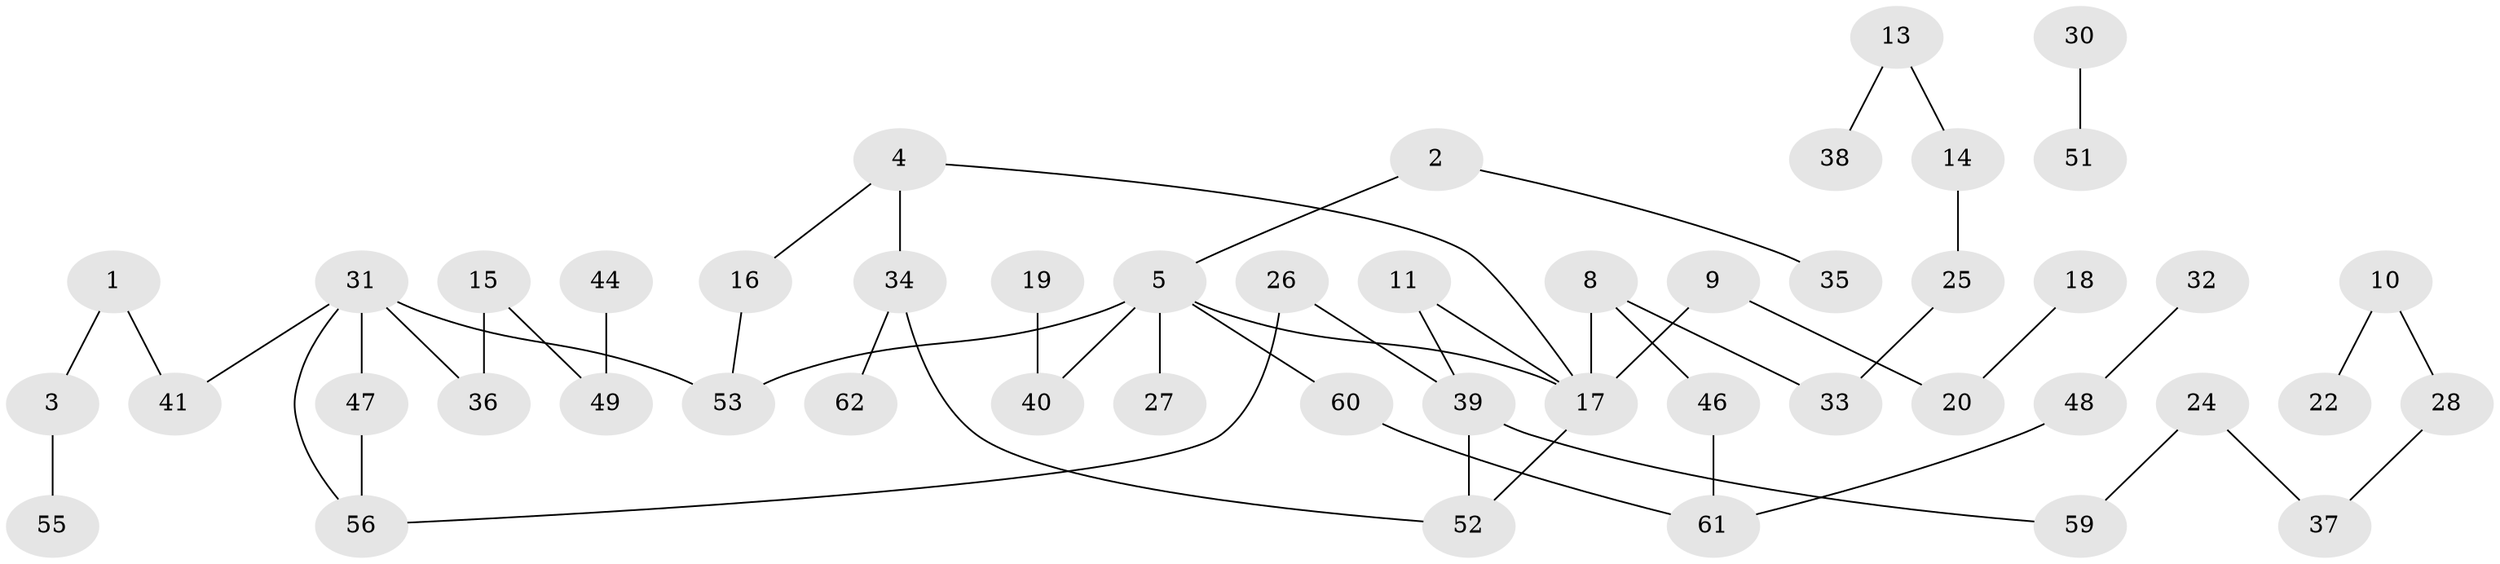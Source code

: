 // original degree distribution, {3: 0.22330097087378642, 1: 0.24271844660194175, 2: 0.3592233009708738, 0: 0.1262135922330097, 5: 0.019417475728155338, 4: 0.02912621359223301}
// Generated by graph-tools (version 1.1) at 2025/47/03/04/25 22:47:54]
// undirected, 49 vertices, 53 edges
graph export_dot {
  node [color=gray90,style=filled];
  1;
  2;
  3;
  4;
  5;
  8;
  9;
  10;
  11;
  13;
  14;
  15;
  16;
  17;
  18;
  19;
  20;
  22;
  24;
  25;
  26;
  27;
  28;
  30;
  31;
  32;
  33;
  34;
  35;
  36;
  37;
  38;
  39;
  40;
  41;
  44;
  46;
  47;
  48;
  49;
  51;
  52;
  53;
  55;
  56;
  59;
  60;
  61;
  62;
  1 -- 3 [weight=1.0];
  1 -- 41 [weight=1.0];
  2 -- 5 [weight=1.0];
  2 -- 35 [weight=1.0];
  3 -- 55 [weight=1.0];
  4 -- 16 [weight=1.0];
  4 -- 17 [weight=1.0];
  4 -- 34 [weight=1.0];
  5 -- 17 [weight=1.0];
  5 -- 27 [weight=1.0];
  5 -- 40 [weight=1.0];
  5 -- 53 [weight=1.0];
  5 -- 60 [weight=1.0];
  8 -- 17 [weight=1.0];
  8 -- 33 [weight=1.0];
  8 -- 46 [weight=1.0];
  9 -- 17 [weight=1.0];
  9 -- 20 [weight=1.0];
  10 -- 22 [weight=1.0];
  10 -- 28 [weight=1.0];
  11 -- 17 [weight=1.0];
  11 -- 39 [weight=2.0];
  13 -- 14 [weight=1.0];
  13 -- 38 [weight=1.0];
  14 -- 25 [weight=1.0];
  15 -- 36 [weight=1.0];
  15 -- 49 [weight=1.0];
  16 -- 53 [weight=1.0];
  17 -- 52 [weight=1.0];
  18 -- 20 [weight=1.0];
  19 -- 40 [weight=1.0];
  24 -- 37 [weight=1.0];
  24 -- 59 [weight=1.0];
  25 -- 33 [weight=1.0];
  26 -- 39 [weight=1.0];
  26 -- 56 [weight=1.0];
  28 -- 37 [weight=1.0];
  30 -- 51 [weight=1.0];
  31 -- 36 [weight=1.0];
  31 -- 41 [weight=1.0];
  31 -- 47 [weight=1.0];
  31 -- 53 [weight=1.0];
  31 -- 56 [weight=1.0];
  32 -- 48 [weight=1.0];
  34 -- 52 [weight=1.0];
  34 -- 62 [weight=1.0];
  39 -- 52 [weight=1.0];
  39 -- 59 [weight=1.0];
  44 -- 49 [weight=1.0];
  46 -- 61 [weight=1.0];
  47 -- 56 [weight=1.0];
  48 -- 61 [weight=1.0];
  60 -- 61 [weight=1.0];
}
